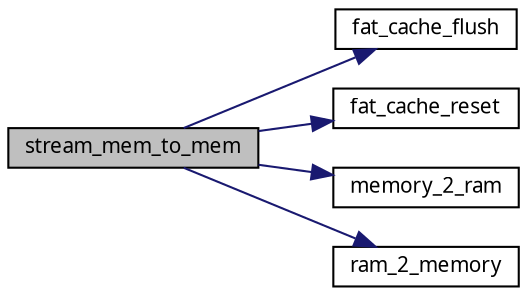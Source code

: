 digraph G
{
  edge [fontname="FreeSans.ttf",fontsize=10,labelfontname="FreeSans.ttf",labelfontsize=10];
  node [fontname="FreeSans.ttf",fontsize=10,shape=record];
  rankdir=LR;
  Node1 [label="stream_mem_to_mem",height=0.2,width=0.4,color="black", fillcolor="grey75", style="filled" fontcolor="black"];
  Node1 -> Node2 [color="midnightblue",fontsize=10,style="solid",fontname="FreeSans.ttf"];
  Node2 [label="fat_cache_flush",height=0.2,width=0.4,color="black", fillcolor="white", style="filled",URL="$a00038.html#578ab4800128cde17c0820a5027c1c06"];
  Node1 -> Node3 [color="midnightblue",fontsize=10,style="solid",fontname="FreeSans.ttf"];
  Node3 [label="fat_cache_reset",height=0.2,width=0.4,color="black", fillcolor="white", style="filled",URL="$a00038.html#961692919a93b6cb714ec2a3d57c0141"];
  Node1 -> Node4 [color="midnightblue",fontsize=10,style="solid",fontname="FreeSans.ttf"];
  Node4 [label="memory_2_ram",height=0.2,width=0.4,color="black", fillcolor="white", style="filled",URL="$a00031.html#c541b77dcd06729b7742ede95dc9b2cb",tooltip="Interface for RAM."];
  Node1 -> Node5 [color="midnightblue",fontsize=10,style="solid",fontname="FreeSans.ttf"];
  Node5 [label="ram_2_memory",height=0.2,width=0.4,color="black", fillcolor="white", style="filled",URL="$a00031.html#adba4dab043b9fbf88eed78dba7d56b7",tooltip="This function transfer a data from ram to memory."];
}
